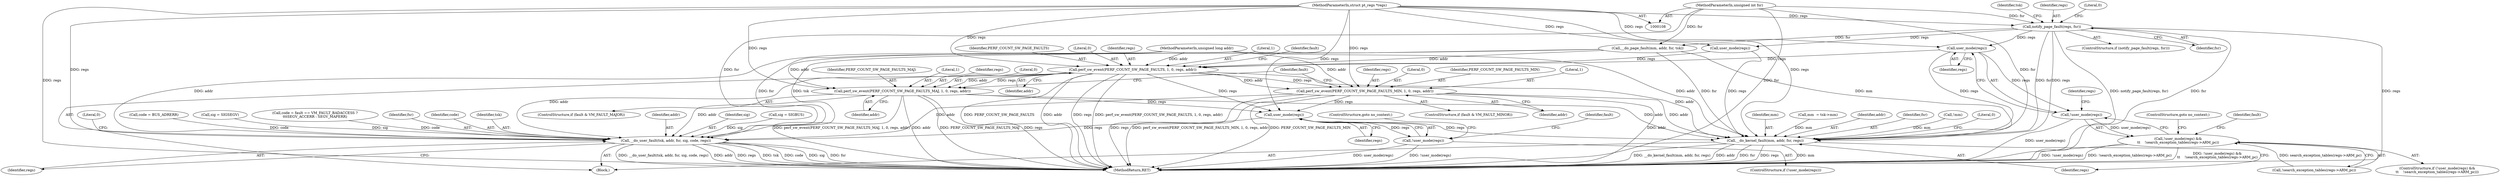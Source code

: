 digraph "0_linux_a8b0ca17b80e92faab46ee7179ba9e99ccb61233_6@pointer" {
"1000168" [label="(Call,user_mode(regs))"];
"1000119" [label="(Call,notify_page_fault(regs, fsr))"];
"1000111" [label="(MethodParameterIn,struct pt_regs *regs)"];
"1000110" [label="(MethodParameterIn,unsigned int fsr)"];
"1000167" [label="(Call,!user_mode(regs))"];
"1000166" [label="(Call,!user_mode(regs) &&\n\t\t    !search_exception_tables(regs->ARM_pc))"];
"1000188" [label="(Call,perf_sw_event(PERF_COUNT_SW_PAGE_FAULTS, 1, 0, regs, addr))"];
"1000198" [label="(Call,perf_sw_event(PERF_COUNT_SW_PAGE_FAULTS_MAJ, 1, 0, regs, addr))"];
"1000237" [label="(Call,user_mode(regs))"];
"1000236" [label="(Call,!user_mode(regs))"];
"1000264" [label="(Call,__do_user_fault(tsk, addr, fsr, sig, code, regs))"];
"1000274" [label="(Call,__do_kernel_fault(mm, addr, fsr, regs))"];
"1000209" [label="(Call,perf_sw_event(PERF_COUNT_SW_PAGE_FAULTS_MIN, 1, 0, regs, addr))"];
"1000270" [label="(Identifier,regs)"];
"1000205" [label="(ControlStructure,if (fault & VM_FAULT_MINOR))"];
"1000201" [label="(Literal,0)"];
"1000169" [label="(Identifier,regs)"];
"1000266" [label="(Identifier,addr)"];
"1000166" [label="(Call,!user_mode(regs) &&\n\t\t    !search_exception_tables(regs->ARM_pc))"];
"1000167" [label="(Call,!user_mode(regs))"];
"1000268" [label="(Identifier,sig)"];
"1000214" [label="(Identifier,addr)"];
"1000213" [label="(Identifier,regs)"];
"1000123" [label="(Literal,0)"];
"1000239" [label="(ControlStructure,goto no_context;)"];
"1000274" [label="(Call,__do_kernel_fault(mm, addr, fsr, regs))"];
"1000125" [label="(Identifier,tsk)"];
"1000219" [label="(Identifier,fault)"];
"1000193" [label="(Identifier,addr)"];
"1000165" [label="(ControlStructure,if (!user_mode(regs) &&\n\t\t    !search_exception_tables(regs->ARM_pc)))"];
"1000245" [label="(Call,sig = SIGBUS)"];
"1000178" [label="(Call,__do_page_fault(mm, addr, fsr, tsk))"];
"1000272" [label="(Literal,0)"];
"1000275" [label="(Identifier,mm)"];
"1000120" [label="(Identifier,regs)"];
"1000199" [label="(Identifier,PERF_COUNT_SW_PAGE_FAULTS_MAJ)"];
"1000248" [label="(Call,code = BUS_ADRERR)"];
"1000177" [label="(Identifier,fault)"];
"1000111" [label="(MethodParameterIn,struct pt_regs *regs)"];
"1000196" [label="(Identifier,fault)"];
"1000188" [label="(Call,perf_sw_event(PERF_COUNT_SW_PAGE_FAULTS, 1, 0, regs, addr))"];
"1000127" [label="(Call,mm  = tsk->mm)"];
"1000189" [label="(Identifier,PERF_COUNT_SW_PAGE_FAULTS)"];
"1000191" [label="(Literal,0)"];
"1000212" [label="(Literal,0)"];
"1000209" [label="(Call,perf_sw_event(PERF_COUNT_SW_PAGE_FAULTS_MIN, 1, 0, regs, addr))"];
"1000281" [label="(MethodReturn,RET)"];
"1000235" [label="(ControlStructure,if (!user_mode(regs)))"];
"1000276" [label="(Identifier,addr)"];
"1000198" [label="(Call,perf_sw_event(PERF_COUNT_SW_PAGE_FAULTS_MAJ, 1, 0, regs, addr))"];
"1000200" [label="(Literal,1)"];
"1000112" [label="(Block,)"];
"1000110" [label="(MethodParameterIn,unsigned int fsr)"];
"1000237" [label="(Call,user_mode(regs))"];
"1000175" [label="(ControlStructure,goto no_context;)"];
"1000194" [label="(ControlStructure,if (fault & VM_FAULT_MAJOR))"];
"1000203" [label="(Identifier,addr)"];
"1000170" [label="(Call,!search_exception_tables(regs->ARM_pc))"];
"1000118" [label="(ControlStructure,if (notify_page_fault(regs, fsr)))"];
"1000173" [label="(Identifier,regs)"];
"1000192" [label="(Identifier,regs)"];
"1000264" [label="(Call,__do_user_fault(tsk, addr, fsr, sig, code, regs))"];
"1000238" [label="(Identifier,regs)"];
"1000236" [label="(Call,!user_mode(regs))"];
"1000253" [label="(Call,sig = SIGSEGV)"];
"1000256" [label="(Call,code = fault == VM_FAULT_BADACCESS ?\n\t\t\tSEGV_ACCERR : SEGV_MAPERR)"];
"1000277" [label="(Identifier,fsr)"];
"1000242" [label="(Identifier,fault)"];
"1000135" [label="(Call,!mm)"];
"1000202" [label="(Identifier,regs)"];
"1000121" [label="(Identifier,fsr)"];
"1000119" [label="(Call,notify_page_fault(regs, fsr))"];
"1000168" [label="(Call,user_mode(regs))"];
"1000190" [label="(Literal,1)"];
"1000280" [label="(Literal,0)"];
"1000149" [label="(Call,user_mode(regs))"];
"1000210" [label="(Identifier,PERF_COUNT_SW_PAGE_FAULTS_MIN)"];
"1000267" [label="(Identifier,fsr)"];
"1000269" [label="(Identifier,code)"];
"1000265" [label="(Identifier,tsk)"];
"1000109" [label="(MethodParameterIn,unsigned long addr)"];
"1000211" [label="(Literal,1)"];
"1000278" [label="(Identifier,regs)"];
"1000168" -> "1000167"  [label="AST: "];
"1000168" -> "1000169"  [label="CFG: "];
"1000169" -> "1000168"  [label="AST: "];
"1000167" -> "1000168"  [label="CFG: "];
"1000168" -> "1000167"  [label="DDG: regs"];
"1000119" -> "1000168"  [label="DDG: regs"];
"1000111" -> "1000168"  [label="DDG: regs"];
"1000168" -> "1000188"  [label="DDG: regs"];
"1000168" -> "1000274"  [label="DDG: regs"];
"1000119" -> "1000118"  [label="AST: "];
"1000119" -> "1000121"  [label="CFG: "];
"1000120" -> "1000119"  [label="AST: "];
"1000121" -> "1000119"  [label="AST: "];
"1000123" -> "1000119"  [label="CFG: "];
"1000125" -> "1000119"  [label="CFG: "];
"1000119" -> "1000281"  [label="DDG: fsr"];
"1000119" -> "1000281"  [label="DDG: regs"];
"1000119" -> "1000281"  [label="DDG: notify_page_fault(regs, fsr)"];
"1000111" -> "1000119"  [label="DDG: regs"];
"1000110" -> "1000119"  [label="DDG: fsr"];
"1000119" -> "1000149"  [label="DDG: regs"];
"1000119" -> "1000178"  [label="DDG: fsr"];
"1000119" -> "1000274"  [label="DDG: fsr"];
"1000119" -> "1000274"  [label="DDG: regs"];
"1000111" -> "1000108"  [label="AST: "];
"1000111" -> "1000281"  [label="DDG: regs"];
"1000111" -> "1000149"  [label="DDG: regs"];
"1000111" -> "1000188"  [label="DDG: regs"];
"1000111" -> "1000198"  [label="DDG: regs"];
"1000111" -> "1000209"  [label="DDG: regs"];
"1000111" -> "1000237"  [label="DDG: regs"];
"1000111" -> "1000264"  [label="DDG: regs"];
"1000111" -> "1000274"  [label="DDG: regs"];
"1000110" -> "1000108"  [label="AST: "];
"1000110" -> "1000281"  [label="DDG: fsr"];
"1000110" -> "1000178"  [label="DDG: fsr"];
"1000110" -> "1000264"  [label="DDG: fsr"];
"1000110" -> "1000274"  [label="DDG: fsr"];
"1000167" -> "1000166"  [label="AST: "];
"1000173" -> "1000167"  [label="CFG: "];
"1000166" -> "1000167"  [label="CFG: "];
"1000167" -> "1000281"  [label="DDG: user_mode(regs)"];
"1000167" -> "1000166"  [label="DDG: user_mode(regs)"];
"1000166" -> "1000165"  [label="AST: "];
"1000166" -> "1000170"  [label="CFG: "];
"1000170" -> "1000166"  [label="AST: "];
"1000175" -> "1000166"  [label="CFG: "];
"1000177" -> "1000166"  [label="CFG: "];
"1000166" -> "1000281"  [label="DDG: !user_mode(regs) &&\n\t\t    !search_exception_tables(regs->ARM_pc)"];
"1000166" -> "1000281"  [label="DDG: !user_mode(regs)"];
"1000166" -> "1000281"  [label="DDG: !search_exception_tables(regs->ARM_pc)"];
"1000170" -> "1000166"  [label="DDG: search_exception_tables(regs->ARM_pc)"];
"1000188" -> "1000112"  [label="AST: "];
"1000188" -> "1000193"  [label="CFG: "];
"1000189" -> "1000188"  [label="AST: "];
"1000190" -> "1000188"  [label="AST: "];
"1000191" -> "1000188"  [label="AST: "];
"1000192" -> "1000188"  [label="AST: "];
"1000193" -> "1000188"  [label="AST: "];
"1000196" -> "1000188"  [label="CFG: "];
"1000188" -> "1000281"  [label="DDG: perf_sw_event(PERF_COUNT_SW_PAGE_FAULTS, 1, 0, regs, addr)"];
"1000188" -> "1000281"  [label="DDG: PERF_COUNT_SW_PAGE_FAULTS"];
"1000188" -> "1000281"  [label="DDG: addr"];
"1000188" -> "1000281"  [label="DDG: regs"];
"1000149" -> "1000188"  [label="DDG: regs"];
"1000178" -> "1000188"  [label="DDG: addr"];
"1000109" -> "1000188"  [label="DDG: addr"];
"1000188" -> "1000198"  [label="DDG: regs"];
"1000188" -> "1000198"  [label="DDG: addr"];
"1000188" -> "1000209"  [label="DDG: regs"];
"1000188" -> "1000209"  [label="DDG: addr"];
"1000188" -> "1000237"  [label="DDG: regs"];
"1000188" -> "1000264"  [label="DDG: addr"];
"1000188" -> "1000274"  [label="DDG: addr"];
"1000198" -> "1000194"  [label="AST: "];
"1000198" -> "1000203"  [label="CFG: "];
"1000199" -> "1000198"  [label="AST: "];
"1000200" -> "1000198"  [label="AST: "];
"1000201" -> "1000198"  [label="AST: "];
"1000202" -> "1000198"  [label="AST: "];
"1000203" -> "1000198"  [label="AST: "];
"1000219" -> "1000198"  [label="CFG: "];
"1000198" -> "1000281"  [label="DDG: addr"];
"1000198" -> "1000281"  [label="DDG: PERF_COUNT_SW_PAGE_FAULTS_MAJ"];
"1000198" -> "1000281"  [label="DDG: regs"];
"1000198" -> "1000281"  [label="DDG: perf_sw_event(PERF_COUNT_SW_PAGE_FAULTS_MAJ, 1, 0, regs, addr)"];
"1000109" -> "1000198"  [label="DDG: addr"];
"1000198" -> "1000237"  [label="DDG: regs"];
"1000198" -> "1000264"  [label="DDG: addr"];
"1000198" -> "1000274"  [label="DDG: addr"];
"1000237" -> "1000236"  [label="AST: "];
"1000237" -> "1000238"  [label="CFG: "];
"1000238" -> "1000237"  [label="AST: "];
"1000236" -> "1000237"  [label="CFG: "];
"1000237" -> "1000236"  [label="DDG: regs"];
"1000209" -> "1000237"  [label="DDG: regs"];
"1000237" -> "1000264"  [label="DDG: regs"];
"1000237" -> "1000274"  [label="DDG: regs"];
"1000236" -> "1000235"  [label="AST: "];
"1000239" -> "1000236"  [label="CFG: "];
"1000242" -> "1000236"  [label="CFG: "];
"1000236" -> "1000281"  [label="DDG: user_mode(regs)"];
"1000236" -> "1000281"  [label="DDG: !user_mode(regs)"];
"1000264" -> "1000112"  [label="AST: "];
"1000264" -> "1000270"  [label="CFG: "];
"1000265" -> "1000264"  [label="AST: "];
"1000266" -> "1000264"  [label="AST: "];
"1000267" -> "1000264"  [label="AST: "];
"1000268" -> "1000264"  [label="AST: "];
"1000269" -> "1000264"  [label="AST: "];
"1000270" -> "1000264"  [label="AST: "];
"1000272" -> "1000264"  [label="CFG: "];
"1000264" -> "1000281"  [label="DDG: tsk"];
"1000264" -> "1000281"  [label="DDG: code"];
"1000264" -> "1000281"  [label="DDG: sig"];
"1000264" -> "1000281"  [label="DDG: fsr"];
"1000264" -> "1000281"  [label="DDG: __do_user_fault(tsk, addr, fsr, sig, code, regs)"];
"1000264" -> "1000281"  [label="DDG: addr"];
"1000264" -> "1000281"  [label="DDG: regs"];
"1000178" -> "1000264"  [label="DDG: tsk"];
"1000178" -> "1000264"  [label="DDG: fsr"];
"1000209" -> "1000264"  [label="DDG: addr"];
"1000109" -> "1000264"  [label="DDG: addr"];
"1000253" -> "1000264"  [label="DDG: sig"];
"1000245" -> "1000264"  [label="DDG: sig"];
"1000256" -> "1000264"  [label="DDG: code"];
"1000248" -> "1000264"  [label="DDG: code"];
"1000274" -> "1000112"  [label="AST: "];
"1000274" -> "1000278"  [label="CFG: "];
"1000275" -> "1000274"  [label="AST: "];
"1000276" -> "1000274"  [label="AST: "];
"1000277" -> "1000274"  [label="AST: "];
"1000278" -> "1000274"  [label="AST: "];
"1000280" -> "1000274"  [label="CFG: "];
"1000274" -> "1000281"  [label="DDG: regs"];
"1000274" -> "1000281"  [label="DDG: mm"];
"1000274" -> "1000281"  [label="DDG: __do_kernel_fault(mm, addr, fsr, regs)"];
"1000274" -> "1000281"  [label="DDG: addr"];
"1000274" -> "1000281"  [label="DDG: fsr"];
"1000178" -> "1000274"  [label="DDG: mm"];
"1000178" -> "1000274"  [label="DDG: fsr"];
"1000135" -> "1000274"  [label="DDG: mm"];
"1000127" -> "1000274"  [label="DDG: mm"];
"1000209" -> "1000274"  [label="DDG: addr"];
"1000109" -> "1000274"  [label="DDG: addr"];
"1000149" -> "1000274"  [label="DDG: regs"];
"1000209" -> "1000205"  [label="AST: "];
"1000209" -> "1000214"  [label="CFG: "];
"1000210" -> "1000209"  [label="AST: "];
"1000211" -> "1000209"  [label="AST: "];
"1000212" -> "1000209"  [label="AST: "];
"1000213" -> "1000209"  [label="AST: "];
"1000214" -> "1000209"  [label="AST: "];
"1000219" -> "1000209"  [label="CFG: "];
"1000209" -> "1000281"  [label="DDG: perf_sw_event(PERF_COUNT_SW_PAGE_FAULTS_MIN, 1, 0, regs, addr)"];
"1000209" -> "1000281"  [label="DDG: PERF_COUNT_SW_PAGE_FAULTS_MIN"];
"1000209" -> "1000281"  [label="DDG: addr"];
"1000209" -> "1000281"  [label="DDG: regs"];
"1000109" -> "1000209"  [label="DDG: addr"];
}
